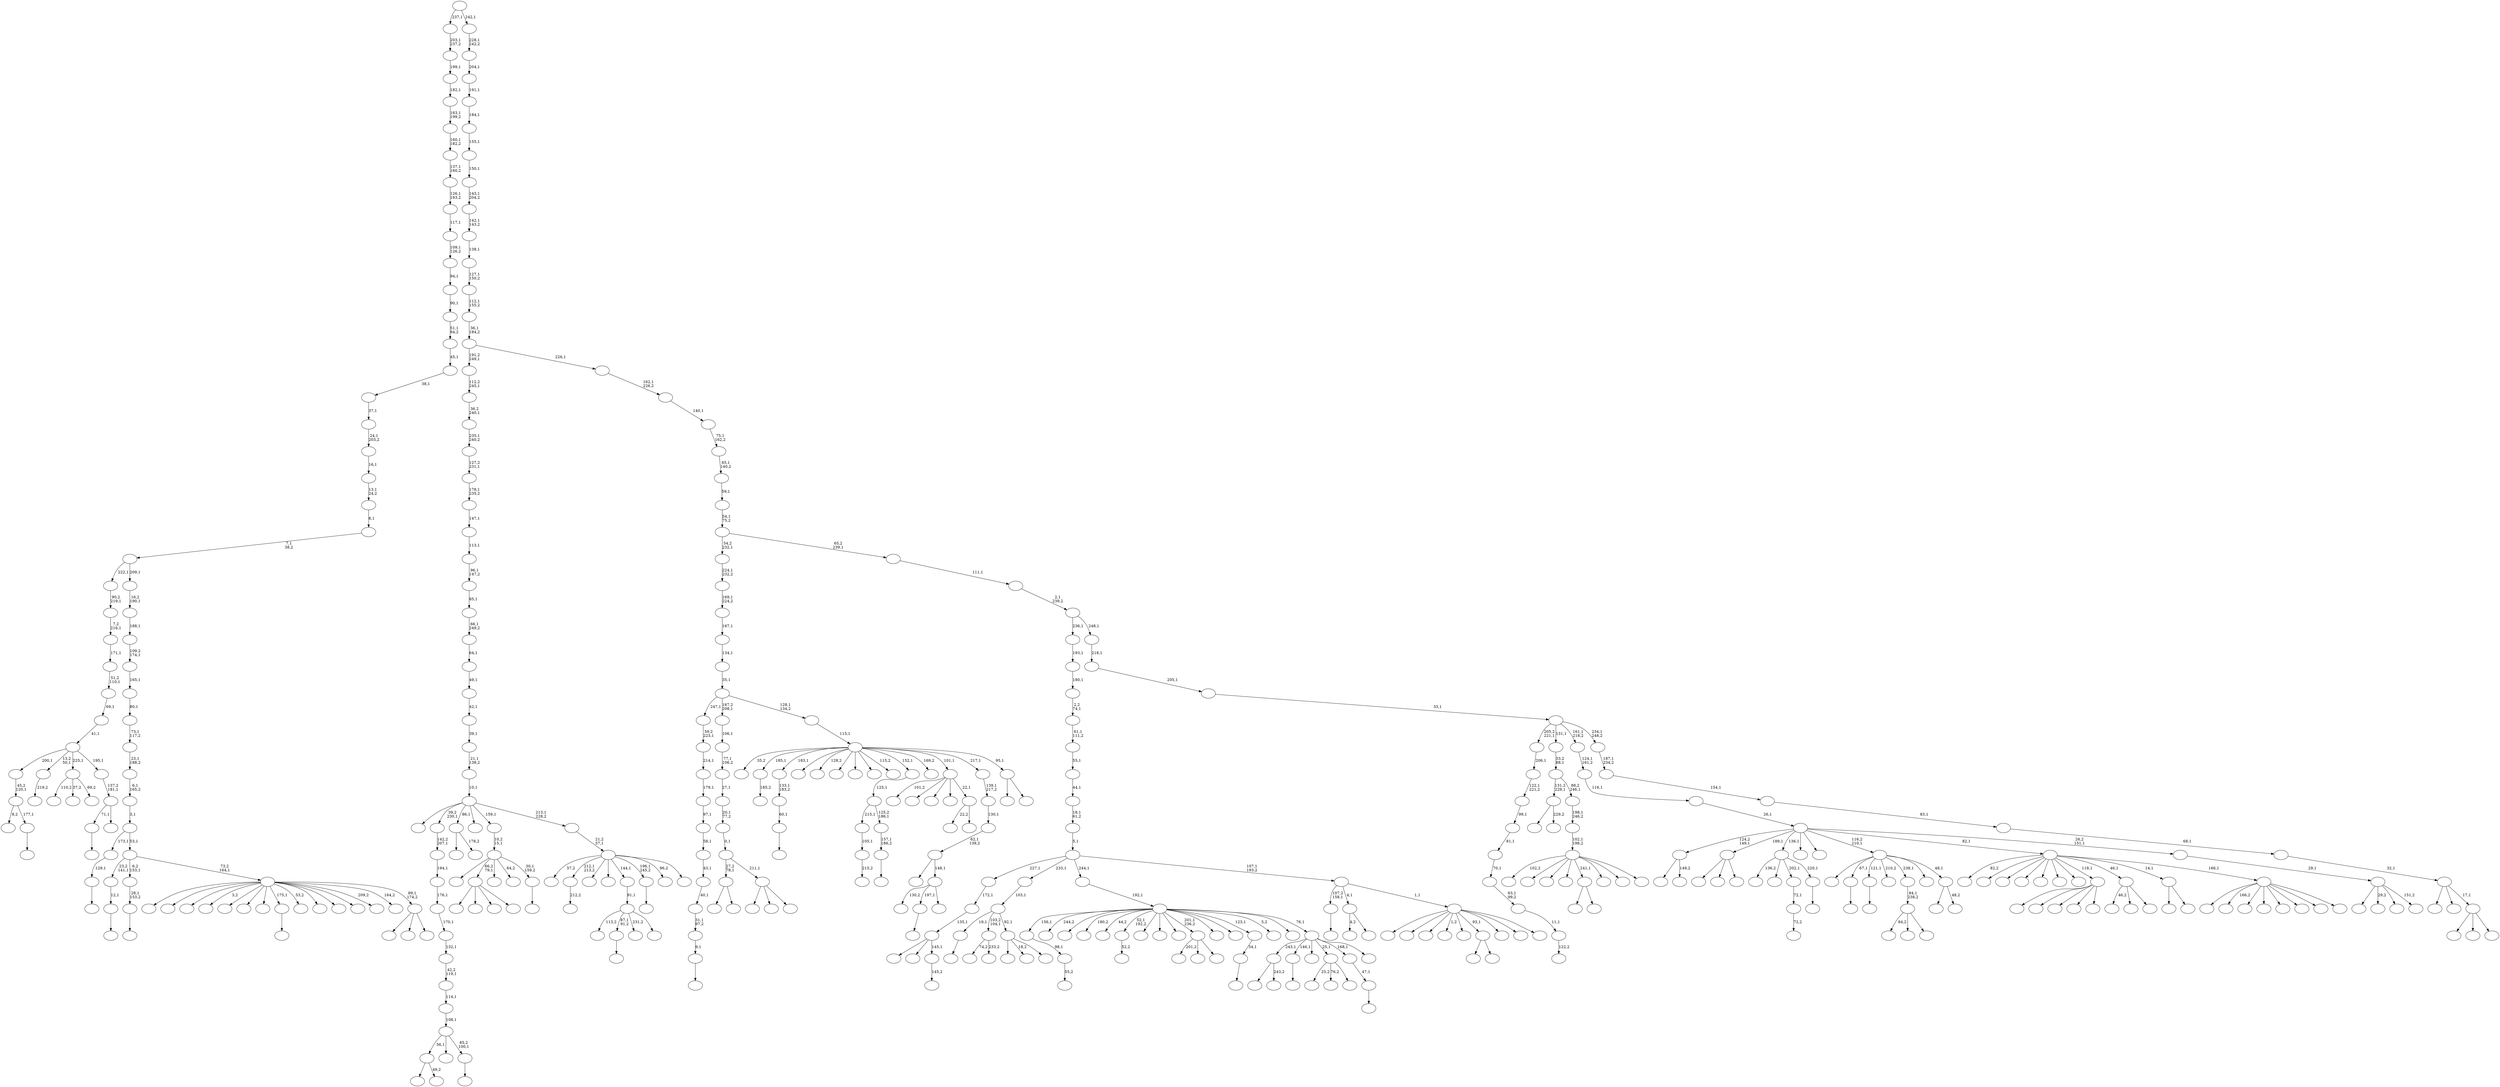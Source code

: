 digraph T {
	450 [label=""]
	449 [label=""]
	448 [label=""]
	447 [label=""]
	446 [label=""]
	445 [label=""]
	444 [label=""]
	443 [label=""]
	442 [label=""]
	441 [label=""]
	440 [label=""]
	439 [label=""]
	438 [label=""]
	437 [label=""]
	436 [label=""]
	435 [label=""]
	434 [label=""]
	433 [label=""]
	432 [label=""]
	431 [label=""]
	430 [label=""]
	429 [label=""]
	428 [label=""]
	427 [label=""]
	426 [label=""]
	425 [label=""]
	424 [label=""]
	423 [label=""]
	422 [label=""]
	421 [label=""]
	420 [label=""]
	419 [label=""]
	418 [label=""]
	417 [label=""]
	416 [label=""]
	415 [label=""]
	414 [label=""]
	413 [label=""]
	412 [label=""]
	411 [label=""]
	410 [label=""]
	409 [label=""]
	408 [label=""]
	407 [label=""]
	406 [label=""]
	405 [label=""]
	404 [label=""]
	403 [label=""]
	402 [label=""]
	401 [label=""]
	400 [label=""]
	399 [label=""]
	398 [label=""]
	397 [label=""]
	396 [label=""]
	395 [label=""]
	394 [label=""]
	393 [label=""]
	392 [label=""]
	391 [label=""]
	390 [label=""]
	389 [label=""]
	388 [label=""]
	387 [label=""]
	386 [label=""]
	385 [label=""]
	384 [label=""]
	383 [label=""]
	382 [label=""]
	381 [label=""]
	380 [label=""]
	379 [label=""]
	378 [label=""]
	377 [label=""]
	376 [label=""]
	375 [label=""]
	374 [label=""]
	373 [label=""]
	372 [label=""]
	371 [label=""]
	370 [label=""]
	369 [label=""]
	368 [label=""]
	367 [label=""]
	366 [label=""]
	365 [label=""]
	364 [label=""]
	363 [label=""]
	362 [label=""]
	361 [label=""]
	360 [label=""]
	359 [label=""]
	358 [label=""]
	357 [label=""]
	356 [label=""]
	355 [label=""]
	354 [label=""]
	353 [label=""]
	352 [label=""]
	351 [label=""]
	350 [label=""]
	349 [label=""]
	348 [label=""]
	347 [label=""]
	346 [label=""]
	345 [label=""]
	344 [label=""]
	343 [label=""]
	342 [label=""]
	341 [label=""]
	340 [label=""]
	339 [label=""]
	338 [label=""]
	337 [label=""]
	336 [label=""]
	335 [label=""]
	334 [label=""]
	333 [label=""]
	332 [label=""]
	331 [label=""]
	330 [label=""]
	329 [label=""]
	328 [label=""]
	327 [label=""]
	326 [label=""]
	325 [label=""]
	324 [label=""]
	323 [label=""]
	322 [label=""]
	321 [label=""]
	320 [label=""]
	319 [label=""]
	318 [label=""]
	317 [label=""]
	316 [label=""]
	315 [label=""]
	314 [label=""]
	313 [label=""]
	312 [label=""]
	311 [label=""]
	310 [label=""]
	309 [label=""]
	308 [label=""]
	307 [label=""]
	306 [label=""]
	305 [label=""]
	304 [label=""]
	303 [label=""]
	302 [label=""]
	301 [label=""]
	300 [label=""]
	299 [label=""]
	298 [label=""]
	297 [label=""]
	296 [label=""]
	295 [label=""]
	294 [label=""]
	293 [label=""]
	292 [label=""]
	291 [label=""]
	290 [label=""]
	289 [label=""]
	288 [label=""]
	287 [label=""]
	286 [label=""]
	285 [label=""]
	284 [label=""]
	283 [label=""]
	282 [label=""]
	281 [label=""]
	280 [label=""]
	279 [label=""]
	278 [label=""]
	277 [label=""]
	276 [label=""]
	275 [label=""]
	274 [label=""]
	273 [label=""]
	272 [label=""]
	271 [label=""]
	270 [label=""]
	269 [label=""]
	268 [label=""]
	267 [label=""]
	266 [label=""]
	265 [label=""]
	264 [label=""]
	263 [label=""]
	262 [label=""]
	261 [label=""]
	260 [label=""]
	259 [label=""]
	258 [label=""]
	257 [label=""]
	256 [label=""]
	255 [label=""]
	254 [label=""]
	253 [label=""]
	252 [label=""]
	251 [label=""]
	250 [label=""]
	249 [label=""]
	248 [label=""]
	247 [label=""]
	246 [label=""]
	245 [label=""]
	244 [label=""]
	243 [label=""]
	242 [label=""]
	241 [label=""]
	240 [label=""]
	239 [label=""]
	238 [label=""]
	237 [label=""]
	236 [label=""]
	235 [label=""]
	234 [label=""]
	233 [label=""]
	232 [label=""]
	231 [label=""]
	230 [label=""]
	229 [label=""]
	228 [label=""]
	227 [label=""]
	226 [label=""]
	225 [label=""]
	224 [label=""]
	223 [label=""]
	222 [label=""]
	221 [label=""]
	220 [label=""]
	219 [label=""]
	218 [label=""]
	217 [label=""]
	216 [label=""]
	215 [label=""]
	214 [label=""]
	213 [label=""]
	212 [label=""]
	211 [label=""]
	210 [label=""]
	209 [label=""]
	208 [label=""]
	207 [label=""]
	206 [label=""]
	205 [label=""]
	204 [label=""]
	203 [label=""]
	202 [label=""]
	201 [label=""]
	200 [label=""]
	199 [label=""]
	198 [label=""]
	197 [label=""]
	196 [label=""]
	195 [label=""]
	194 [label=""]
	193 [label=""]
	192 [label=""]
	191 [label=""]
	190 [label=""]
	189 [label=""]
	188 [label=""]
	187 [label=""]
	186 [label=""]
	185 [label=""]
	184 [label=""]
	183 [label=""]
	182 [label=""]
	181 [label=""]
	180 [label=""]
	179 [label=""]
	178 [label=""]
	177 [label=""]
	176 [label=""]
	175 [label=""]
	174 [label=""]
	173 [label=""]
	172 [label=""]
	171 [label=""]
	170 [label=""]
	169 [label=""]
	168 [label=""]
	167 [label=""]
	166 [label=""]
	165 [label=""]
	164 [label=""]
	163 [label=""]
	162 [label=""]
	161 [label=""]
	160 [label=""]
	159 [label=""]
	158 [label=""]
	157 [label=""]
	156 [label=""]
	155 [label=""]
	154 [label=""]
	153 [label=""]
	152 [label=""]
	151 [label=""]
	150 [label=""]
	149 [label=""]
	148 [label=""]
	147 [label=""]
	146 [label=""]
	145 [label=""]
	144 [label=""]
	143 [label=""]
	142 [label=""]
	141 [label=""]
	140 [label=""]
	139 [label=""]
	138 [label=""]
	137 [label=""]
	136 [label=""]
	135 [label=""]
	134 [label=""]
	133 [label=""]
	132 [label=""]
	131 [label=""]
	130 [label=""]
	129 [label=""]
	128 [label=""]
	127 [label=""]
	126 [label=""]
	125 [label=""]
	124 [label=""]
	123 [label=""]
	122 [label=""]
	121 [label=""]
	120 [label=""]
	119 [label=""]
	118 [label=""]
	117 [label=""]
	116 [label=""]
	115 [label=""]
	114 [label=""]
	113 [label=""]
	112 [label=""]
	111 [label=""]
	110 [label=""]
	109 [label=""]
	108 [label=""]
	107 [label=""]
	106 [label=""]
	105 [label=""]
	104 [label=""]
	103 [label=""]
	102 [label=""]
	101 [label=""]
	100 [label=""]
	99 [label=""]
	98 [label=""]
	97 [label=""]
	96 [label=""]
	95 [label=""]
	94 [label=""]
	93 [label=""]
	92 [label=""]
	91 [label=""]
	90 [label=""]
	89 [label=""]
	88 [label=""]
	87 [label=""]
	86 [label=""]
	85 [label=""]
	84 [label=""]
	83 [label=""]
	82 [label=""]
	81 [label=""]
	80 [label=""]
	79 [label=""]
	78 [label=""]
	77 [label=""]
	76 [label=""]
	75 [label=""]
	74 [label=""]
	73 [label=""]
	72 [label=""]
	71 [label=""]
	70 [label=""]
	69 [label=""]
	68 [label=""]
	67 [label=""]
	66 [label=""]
	65 [label=""]
	64 [label=""]
	63 [label=""]
	62 [label=""]
	61 [label=""]
	60 [label=""]
	59 [label=""]
	58 [label=""]
	57 [label=""]
	56 [label=""]
	55 [label=""]
	54 [label=""]
	53 [label=""]
	52 [label=""]
	51 [label=""]
	50 [label=""]
	49 [label=""]
	48 [label=""]
	47 [label=""]
	46 [label=""]
	45 [label=""]
	44 [label=""]
	43 [label=""]
	42 [label=""]
	41 [label=""]
	40 [label=""]
	39 [label=""]
	38 [label=""]
	37 [label=""]
	36 [label=""]
	35 [label=""]
	34 [label=""]
	33 [label=""]
	32 [label=""]
	31 [label=""]
	30 [label=""]
	29 [label=""]
	28 [label=""]
	27 [label=""]
	26 [label=""]
	25 [label=""]
	24 [label=""]
	23 [label=""]
	22 [label=""]
	21 [label=""]
	20 [label=""]
	19 [label=""]
	18 [label=""]
	17 [label=""]
	16 [label=""]
	15 [label=""]
	14 [label=""]
	13 [label=""]
	12 [label=""]
	11 [label=""]
	10 [label=""]
	9 [label=""]
	8 [label=""]
	7 [label=""]
	6 [label=""]
	5 [label=""]
	4 [label=""]
	3 [label=""]
	2 [label=""]
	1 [label=""]
	0 [label=""]
	449 -> 450 [label="55,2"]
	448 -> 449 [label="98,1"]
	436 -> 437 [label=""]
	434 -> 435 [label=""]
	429 -> 438 [label=""]
	429 -> 430 [label="149,2"]
	409 -> 410 [label=""]
	407 -> 408 [label=""]
	406 -> 407 [label="9,1"]
	405 -> 406 [label="31,1\n97,2"]
	404 -> 405 [label="40,1"]
	403 -> 404 [label="43,1"]
	402 -> 403 [label="58,1"]
	401 -> 402 [label="97,1"]
	400 -> 401 [label="179,1"]
	399 -> 400 [label="214,1"]
	398 -> 399 [label="59,2\n223,1"]
	387 -> 388 [label="185,2"]
	385 -> 386 [label=""]
	384 -> 385 [label="60,1"]
	383 -> 384 [label="133,1\n183,2"]
	381 -> 382 [label="145,2"]
	380 -> 427 [label=""]
	380 -> 424 [label=""]
	380 -> 381 [label="145,1"]
	379 -> 380 [label="135,1"]
	378 -> 379 [label="172,1"]
	376 -> 377 [label="212,2"]
	370 -> 371 [label="215,2"]
	369 -> 370 [label="105,1"]
	362 -> 414 [label=""]
	362 -> 363 [label="49,2"]
	349 -> 425 [label=""]
	349 -> 394 [label=""]
	349 -> 350 [label=""]
	342 -> 343 [label=""]
	341 -> 362 [label="56,1"]
	341 -> 358 [label=""]
	341 -> 342 [label="85,2\n100,1"]
	340 -> 341 [label="108,1"]
	339 -> 340 [label="114,1"]
	338 -> 339 [label="42,2\n119,1"]
	337 -> 338 [label="132,1"]
	336 -> 337 [label="170,1"]
	335 -> 336 [label="176,1"]
	334 -> 335 [label="194,1"]
	333 -> 334 [label="142,2\n207,1"]
	328 -> 329 [label=""]
	318 -> 319 [label="52,2"]
	316 -> 317 [label=""]
	311 -> 444 [label=""]
	311 -> 391 [label=""]
	311 -> 354 [label=""]
	311 -> 312 [label=""]
	306 -> 307 [label=""]
	305 -> 306 [label="12,1"]
	300 -> 301 [label=""]
	299 -> 300 [label="129,1"]
	296 -> 297 [label="72,2"]
	295 -> 296 [label="72,1"]
	293 -> 294 [label=""]
	290 -> 291 [label=""]
	287 -> 322 [label=""]
	287 -> 288 [label=""]
	285 -> 428 [label=""]
	285 -> 286 [label="243,2"]
	282 -> 283 [label=""]
	281 -> 355 [label="8,2"]
	281 -> 282 [label="177,1"]
	280 -> 281 [label="45,2\n120,1"]
	278 -> 279 [label=""]
	275 -> 276 [label=""]
	274 -> 442 [label="136,2"]
	274 -> 345 [label=""]
	274 -> 295 [label="202,1"]
	274 -> 275 [label="220,1"]
	262 -> 263 [label="122,2"]
	261 -> 262 [label="11,1"]
	260 -> 261 [label="63,1\n99,2"]
	259 -> 260 [label="70,1"]
	258 -> 259 [label="81,1"]
	257 -> 258 [label="99,1"]
	256 -> 257 [label="122,1\n221,2"]
	255 -> 256 [label="206,1"]
	250 -> 389 [label="201,2"]
	250 -> 253 [label=""]
	250 -> 251 [label=""]
	248 -> 249 [label="219,2"]
	244 -> 433 [label="113,2"]
	244 -> 316 [label="87,1\n91,2"]
	244 -> 303 [label="231,2"]
	244 -> 245 [label=""]
	243 -> 244 [label="91,1"]
	241 -> 242 [label=""]
	240 -> 241 [label="157,1\n186,2"]
	239 -> 369 [label="215,1"]
	239 -> 240 [label="125,2\n186,1"]
	238 -> 239 [label="125,1"]
	236 -> 367 [label=""]
	236 -> 237 [label="178,2"]
	226 -> 413 [label=""]
	226 -> 227 [label=""]
	224 -> 332 [label=""]
	224 -> 325 [label=""]
	224 -> 273 [label=""]
	224 -> 228 [label=""]
	224 -> 225 [label=""]
	220 -> 431 [label="110,2"]
	220 -> 330 [label="37,2"]
	220 -> 221 [label="69,2"]
	218 -> 390 [label=""]
	218 -> 219 [label="229,2"]
	215 -> 267 [label="46,2"]
	215 -> 233 [label=""]
	215 -> 216 [label=""]
	213 -> 324 [label=""]
	213 -> 214 [label=""]
	211 -> 313 [label="74,2"]
	211 -> 212 [label="233,2"]
	209 -> 445 [label="25,2"]
	209 -> 432 [label="76,2"]
	209 -> 210 [label=""]
	207 -> 208 [label=""]
	206 -> 207 [label="28,1\n153,2"]
	203 -> 373 [label="4,2"]
	203 -> 204 [label=""]
	201 -> 202 [label=""]
	200 -> 201 [label="47,1"]
	198 -> 199 [label=""]
	197 -> 198 [label="34,1"]
	190 -> 326 [label="84,2"]
	190 -> 205 [label=""]
	190 -> 191 [label=""]
	189 -> 190 [label="84,1\n238,2"]
	187 -> 374 [label=""]
	187 -> 308 [label=""]
	187 -> 188 [label=""]
	186 -> 226 [label="27,2\n78,1"]
	186 -> 187 [label="211,1"]
	185 -> 186 [label="0,1"]
	184 -> 185 [label="20,1\n77,2"]
	183 -> 184 [label="27,1"]
	182 -> 183 [label="77,1\n106,2"]
	181 -> 182 [label="106,1"]
	175 -> 176 [label=""]
	174 -> 393 [label=""]
	174 -> 311 [label="66,2\n79,1"]
	174 -> 277 [label=""]
	174 -> 272 [label="64,2"]
	174 -> 175 [label="30,1\n159,2"]
	173 -> 174 [label="10,2\n15,1"]
	171 -> 268 [label=""]
	171 -> 172 [label=""]
	167 -> 168 [label=""]
	163 -> 164 [label=""]
	160 -> 409 [label="71,1"]
	160 -> 161 [label=""]
	159 -> 160 [label="137,2\n181,1"]
	158 -> 280 [label="200,1"]
	158 -> 248 [label="13,2\n50,1"]
	158 -> 220 [label="225,1"]
	158 -> 159 [label="195,1"]
	157 -> 158 [label="41,1"]
	156 -> 157 [label="69,1"]
	155 -> 156 [label="51,2\n110,1"]
	154 -> 155 [label="171,1"]
	153 -> 154 [label="7,2\n216,1"]
	152 -> 153 [label="90,2\n219,1"]
	150 -> 352 [label=""]
	150 -> 270 [label="18,2"]
	150 -> 151 [label=""]
	149 -> 436 [label="19,1"]
	149 -> 211 [label="103,2\n104,1"]
	149 -> 150 [label="92,1"]
	148 -> 149 [label="103,1"]
	146 -> 392 [label="22,2"]
	146 -> 147 [label=""]
	145 -> 420 [label="101,2"]
	145 -> 353 [label=""]
	145 -> 252 [label=""]
	145 -> 230 [label=""]
	145 -> 146 [label="22,1"]
	142 -> 447 [label="130,2"]
	142 -> 163 [label="197,1"]
	142 -> 143 [label=""]
	141 -> 351 [label=""]
	141 -> 142 [label="148,1"]
	140 -> 141 [label="62,1\n139,2"]
	139 -> 140 [label="130,1"]
	138 -> 139 [label="139,1\n217,2"]
	136 -> 269 [label=""]
	136 -> 137 [label="48,2"]
	135 -> 365 [label=""]
	135 -> 328 [label="67,1"]
	135 -> 290 [label="121,1"]
	135 -> 196 [label="210,2"]
	135 -> 189 [label="238,1"]
	135 -> 178 [label=""]
	135 -> 136 [label="48,1"]
	132 -> 285 [label="243,1"]
	132 -> 278 [label="146,1"]
	132 -> 264 [label=""]
	132 -> 209 [label="25,1"]
	132 -> 200 [label="168,1"]
	132 -> 133 [label=""]
	131 -> 448 [label="156,1"]
	131 -> 426 [label="244,2"]
	131 -> 423 [label=""]
	131 -> 360 [label="180,2"]
	131 -> 344 [label="44,2"]
	131 -> 318 [label="52,1\n192,2"]
	131 -> 304 [label=""]
	131 -> 284 [label=""]
	131 -> 266 [label=""]
	131 -> 250 [label="201,1\n236,2"]
	131 -> 247 [label=""]
	131 -> 217 [label=""]
	131 -> 197 [label="123,1"]
	131 -> 180 [label="5,2"]
	131 -> 166 [label=""]
	131 -> 132 [label="76,1"]
	130 -> 131 [label="192,1"]
	128 -> 421 [label="102,2"]
	128 -> 419 [label=""]
	128 -> 417 [label=""]
	128 -> 302 [label=""]
	128 -> 287 [label="241,1"]
	128 -> 193 [label=""]
	128 -> 169 [label=""]
	128 -> 129 [label=""]
	127 -> 128 [label="102,1\n198,2"]
	126 -> 127 [label="198,1\n246,2"]
	125 -> 218 [label="131,2\n229,1"]
	125 -> 126 [label="88,2\n246,1"]
	124 -> 125 [label="33,2\n88,1"]
	122 -> 357 [label=""]
	122 -> 321 [label=""]
	122 -> 320 [label=""]
	122 -> 232 [label="1,2"]
	122 -> 229 [label=""]
	122 -> 171 [label="93,1"]
	122 -> 162 [label=""]
	122 -> 144 [label=""]
	122 -> 123 [label=""]
	121 -> 434 [label="107,2\n158,1"]
	121 -> 203 [label="4,1"]
	121 -> 122 [label="1,1"]
	120 -> 378 [label="227,1"]
	120 -> 148 [label="233,1"]
	120 -> 130 [label="244,1"]
	120 -> 121 [label="107,1\n193,2"]
	119 -> 120 [label="5,1"]
	118 -> 119 [label="18,1\n61,2"]
	117 -> 118 [label="44,1"]
	116 -> 117 [label="55,1"]
	115 -> 116 [label="61,1\n111,2"]
	114 -> 115 [label="2,2\n74,1"]
	113 -> 114 [label="180,1"]
	112 -> 113 [label="193,1"]
	110 -> 375 [label=""]
	110 -> 111 [label=""]
	109 -> 446 [label="35,2"]
	109 -> 387 [label="185,1"]
	109 -> 383 [label="183,1"]
	109 -> 368 [label=""]
	109 -> 364 [label="128,2"]
	109 -> 361 [label=""]
	109 -> 347 [label=""]
	109 -> 346 [label=""]
	109 -> 309 [label="115,2"]
	109 -> 238 [label="152,1"]
	109 -> 223 [label="169,2"]
	109 -> 145 [label="101,1"]
	109 -> 138 [label="217,1"]
	109 -> 110 [label="95,1"]
	108 -> 109 [label="115,1"]
	107 -> 398 [label="247,1"]
	107 -> 181 [label="167,2\n208,1"]
	107 -> 108 [label="128,1\n134,2"]
	106 -> 107 [label="35,1"]
	105 -> 106 [label="134,1"]
	104 -> 105 [label="167,1"]
	103 -> 104 [label="169,1\n224,2"]
	102 -> 103 [label="224,1\n232,2"]
	99 -> 422 [label="57,2"]
	99 -> 376 [label="212,1\n213,2"]
	99 -> 372 [label=""]
	99 -> 292 [label=""]
	99 -> 243 [label="144,1"]
	99 -> 167 [label="196,1\n245,2"]
	99 -> 101 [label="96,2"]
	99 -> 100 [label=""]
	98 -> 99 [label="21,2\n57,1"]
	97 -> 395 [label=""]
	97 -> 333 [label="39,2\n230,1"]
	97 -> 236 [label="86,1"]
	97 -> 179 [label=""]
	97 -> 173 [label="159,1"]
	97 -> 98 [label="213,1\n228,2"]
	96 -> 97 [label="10,1"]
	95 -> 96 [label="21,1\n138,2"]
	94 -> 95 [label="39,1"]
	93 -> 94 [label="42,1"]
	92 -> 93 [label="49,1"]
	91 -> 92 [label="64,1"]
	90 -> 91 [label="66,1\n249,2"]
	89 -> 90 [label="85,1"]
	88 -> 89 [label="96,1\n147,2"]
	87 -> 88 [label="113,1"]
	86 -> 87 [label="147,1"]
	85 -> 86 [label="178,1\n235,2"]
	84 -> 85 [label="127,2\n231,1"]
	83 -> 84 [label="235,1\n240,2"]
	82 -> 83 [label="36,2\n240,1"]
	81 -> 82 [label="112,2\n245,1"]
	79 -> 415 [label=""]
	79 -> 366 [label="166,2"]
	79 -> 265 [label=""]
	79 -> 222 [label=""]
	79 -> 195 [label=""]
	79 -> 177 [label=""]
	79 -> 134 [label=""]
	79 -> 80 [label=""]
	78 -> 443 [label="82,2"]
	78 -> 441 [label=""]
	78 -> 412 [label=""]
	78 -> 359 [label=""]
	78 -> 356 [label=""]
	78 -> 323 [label=""]
	78 -> 310 [label=""]
	78 -> 224 [label="118,1"]
	78 -> 215 [label="46,1"]
	78 -> 213 [label="14,1"]
	78 -> 79 [label="166,1"]
	76 -> 315 [label=""]
	76 -> 298 [label=""]
	76 -> 77 [label=""]
	75 -> 440 [label=""]
	75 -> 418 [label=""]
	75 -> 397 [label=""]
	75 -> 396 [label="3,2"]
	75 -> 331 [label=""]
	75 -> 327 [label=""]
	75 -> 314 [label=""]
	75 -> 293 [label="175,1"]
	75 -> 246 [label="53,2"]
	75 -> 235 [label=""]
	75 -> 234 [label=""]
	75 -> 231 [label=""]
	75 -> 194 [label="209,2"]
	75 -> 170 [label="164,2"]
	75 -> 76 [label="89,1\n174,2"]
	74 -> 305 [label="23,2\n141,1"]
	74 -> 206 [label="6,2\n153,1"]
	74 -> 75 [label="73,2\n164,1"]
	73 -> 299 [label="173,1"]
	73 -> 74 [label="53,1"]
	72 -> 73 [label="3,1"]
	71 -> 72 [label="6,1\n165,2"]
	70 -> 71 [label="23,1\n188,2"]
	69 -> 70 [label="73,1\n117,2"]
	68 -> 69 [label="80,1"]
	67 -> 68 [label="165,1"]
	66 -> 67 [label="109,2\n174,1"]
	65 -> 66 [label="188,1"]
	64 -> 65 [label="16,2\n190,1"]
	63 -> 152 [label="222,1"]
	63 -> 64 [label="209,1"]
	62 -> 63 [label="7,1\n38,2"]
	61 -> 62 [label="8,1"]
	60 -> 61 [label="13,1\n24,2"]
	59 -> 60 [label="16,1"]
	58 -> 59 [label="24,1\n203,2"]
	57 -> 58 [label="37,1"]
	56 -> 57 [label="38,1"]
	55 -> 56 [label="45,1"]
	54 -> 55 [label="51,1\n94,2"]
	53 -> 54 [label="90,1"]
	52 -> 53 [label="94,1"]
	51 -> 52 [label="109,1\n126,2"]
	50 -> 51 [label="117,1"]
	49 -> 50 [label="126,1\n163,2"]
	48 -> 49 [label="137,1\n160,2"]
	47 -> 48 [label="160,1\n182,2"]
	46 -> 47 [label="163,1\n199,2"]
	45 -> 46 [label="182,1"]
	44 -> 45 [label="199,1"]
	43 -> 44 [label="203,1\n237,2"]
	41 -> 411 [label=""]
	41 -> 348 [label="29,2"]
	41 -> 192 [label=""]
	41 -> 42 [label="151,2"]
	40 -> 41 [label="29,1"]
	39 -> 429 [label="124,2\n149,1"]
	39 -> 349 [label="189,1"]
	39 -> 274 [label="136,1"]
	39 -> 271 [label=""]
	39 -> 165 [label=""]
	39 -> 135 [label="116,2\n210,1"]
	39 -> 78 [label="82,1"]
	39 -> 40 [label="26,2\n151,1"]
	38 -> 39 [label="26,1"]
	37 -> 38 [label="116,1"]
	36 -> 37 [label="124,1\n161,2"]
	34 -> 439 [label=""]
	34 -> 254 [label=""]
	34 -> 35 [label=""]
	33 -> 416 [label=""]
	33 -> 289 [label=""]
	33 -> 34 [label="17,1"]
	32 -> 33 [label="32,1"]
	31 -> 32 [label="68,1"]
	30 -> 31 [label="83,1"]
	29 -> 30 [label="154,1"]
	28 -> 29 [label="187,1\n234,2"]
	27 -> 255 [label="205,2\n221,1"]
	27 -> 124 [label="131,1"]
	27 -> 36 [label="161,1\n218,2"]
	27 -> 28 [label="234,1\n248,2"]
	26 -> 27 [label="33,1"]
	25 -> 26 [label="205,1"]
	24 -> 25 [label="218,1"]
	23 -> 112 [label="236,1"]
	23 -> 24 [label="248,1"]
	22 -> 23 [label="2,1\n239,2"]
	21 -> 22 [label="111,1"]
	20 -> 102 [label="54,2\n232,1"]
	20 -> 21 [label="65,2\n239,1"]
	19 -> 20 [label="54,1\n75,2"]
	18 -> 19 [label="59,1"]
	17 -> 18 [label="65,1\n140,2"]
	16 -> 17 [label="75,1\n162,2"]
	15 -> 16 [label="140,1"]
	14 -> 15 [label="162,1\n226,2"]
	13 -> 81 [label="191,2\n249,1"]
	13 -> 14 [label="226,1"]
	12 -> 13 [label="36,1\n184,2"]
	11 -> 12 [label="112,1\n155,2"]
	10 -> 11 [label="127,1\n150,2"]
	9 -> 10 [label="138,1"]
	8 -> 9 [label="142,1\n143,2"]
	7 -> 8 [label="143,1\n204,2"]
	6 -> 7 [label="150,1"]
	5 -> 6 [label="155,1"]
	4 -> 5 [label="184,1"]
	3 -> 4 [label="191,1"]
	2 -> 3 [label="204,1"]
	1 -> 2 [label="228,1\n242,2"]
	0 -> 43 [label="237,1"]
	0 -> 1 [label="242,1"]
}
